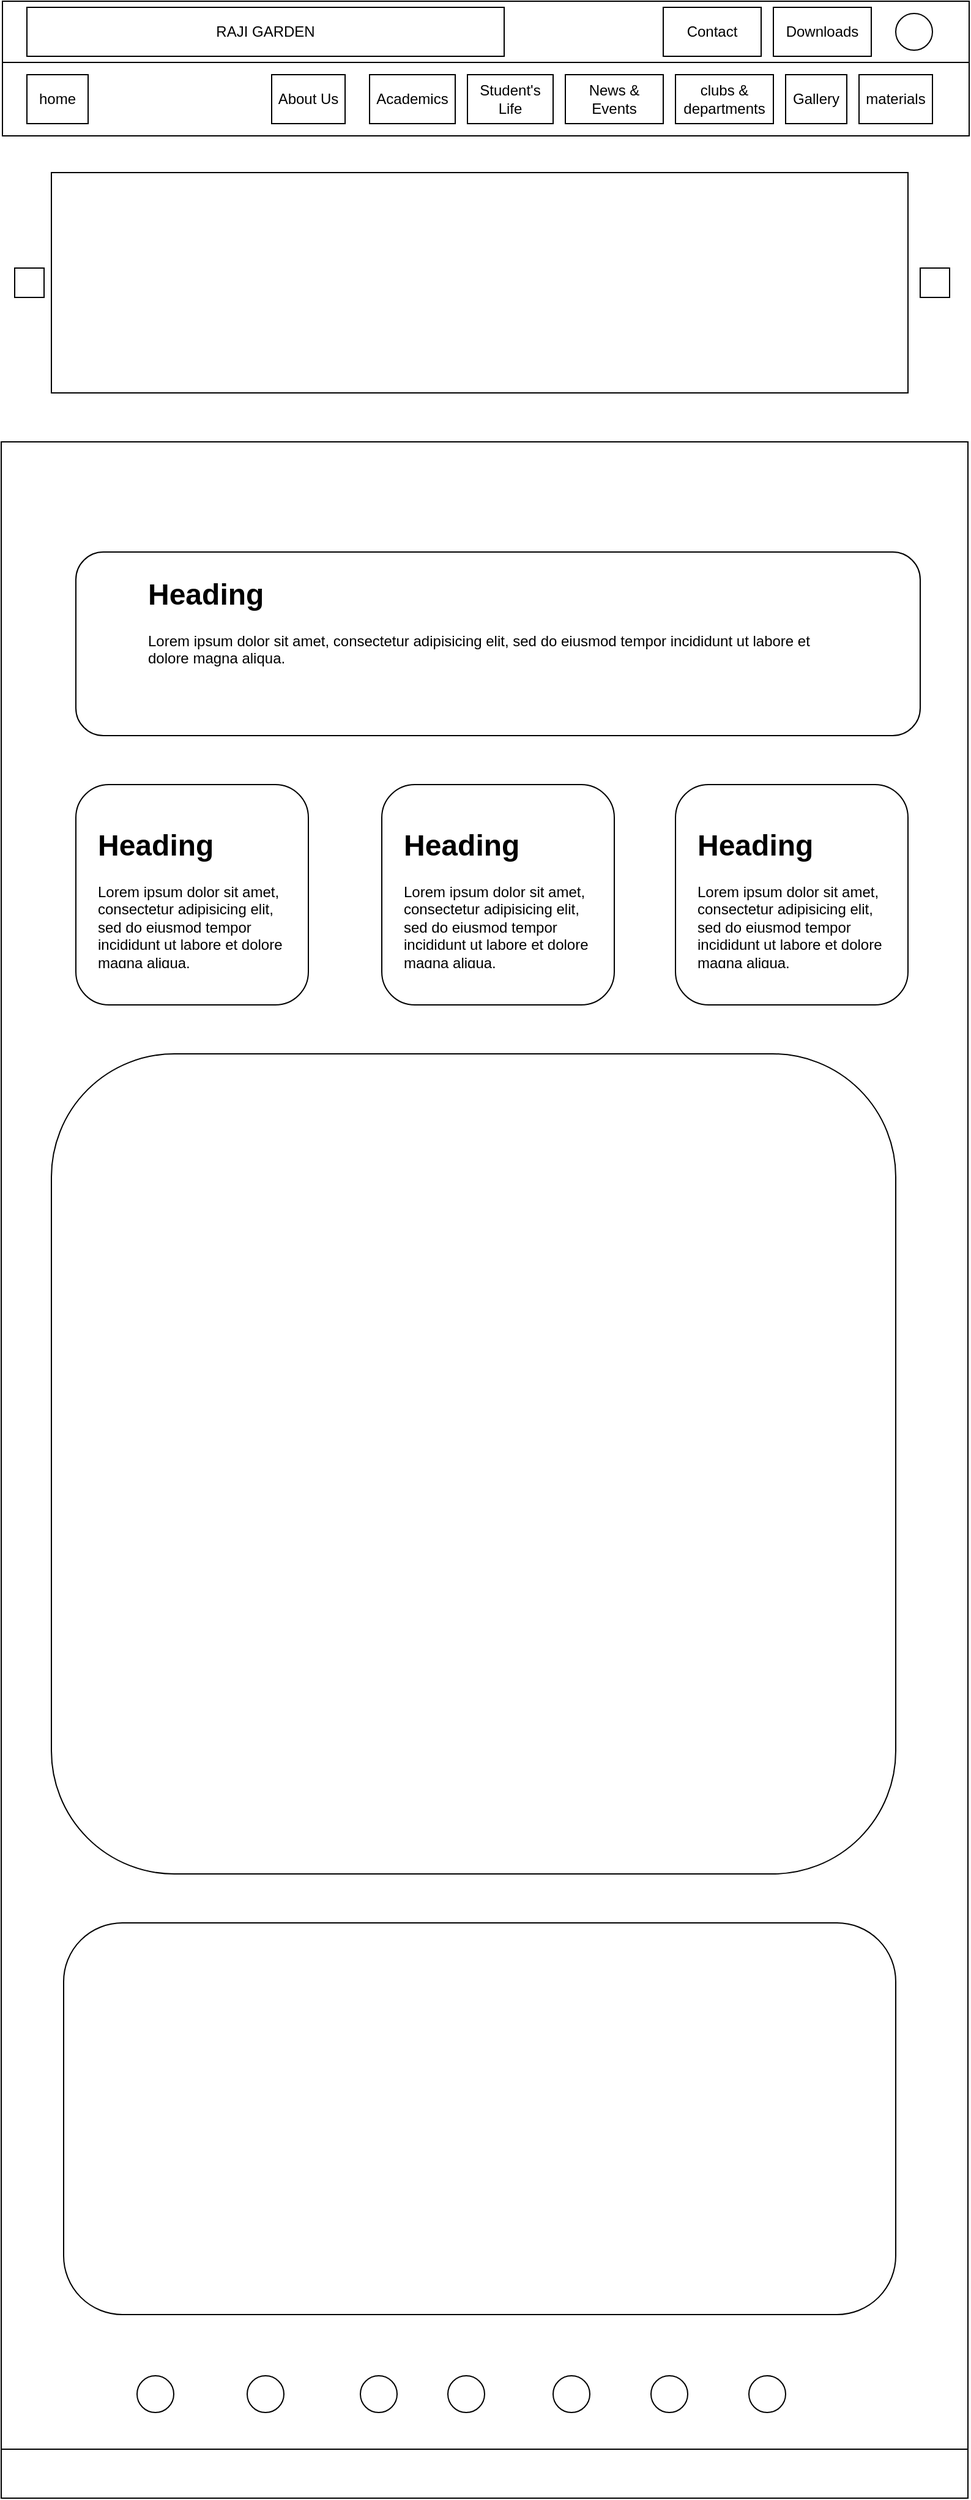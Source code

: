 <mxfile version="18.0.8" type="github"><diagram id="nFc0npHTAtao-3yocKrN" name="Page-1"><mxGraphModel dx="1427" dy="629" grid="1" gridSize="10" guides="1" tooltips="1" connect="1" arrows="1" fold="1" page="1" pageScale="1" pageWidth="827" pageHeight="1169" math="0" shadow="0"><root><mxCell id="0"/><mxCell id="1" parent="0"/><mxCell id="k4tD3nb0E1NjtqeVVozX-3" value="" style="rounded=0;whiteSpace=wrap;html=1;" parent="1" vertex="1"><mxGeometry x="19" y="390" width="790" height="1680" as="geometry"/></mxCell><mxCell id="jSddGvB9Upjfdm6qV6eb-1" value="" style="rounded=0;whiteSpace=wrap;html=1;" parent="1" vertex="1"><mxGeometry x="20" y="30" width="790" height="50" as="geometry"/></mxCell><mxCell id="jSddGvB9Upjfdm6qV6eb-2" value="" style="rounded=0;whiteSpace=wrap;html=1;" parent="1" vertex="1"><mxGeometry x="20" y="80" width="790" height="60" as="geometry"/></mxCell><mxCell id="jSddGvB9Upjfdm6qV6eb-3" value="Gallery" style="rounded=0;whiteSpace=wrap;html=1;" parent="1" vertex="1"><mxGeometry x="660" y="90" width="50" height="40" as="geometry"/></mxCell><mxCell id="jSddGvB9Upjfdm6qV6eb-4" value="News &amp; Events" style="rounded=0;whiteSpace=wrap;html=1;" parent="1" vertex="1"><mxGeometry x="480" y="90" width="80" height="40" as="geometry"/></mxCell><mxCell id="jSddGvB9Upjfdm6qV6eb-5" value="RAJI GARDEN" style="rounded=0;whiteSpace=wrap;html=1;" parent="1" vertex="1"><mxGeometry x="40" y="35" width="390" height="40" as="geometry"/></mxCell><mxCell id="jSddGvB9Upjfdm6qV6eb-6" value="About Us" style="rounded=0;whiteSpace=wrap;html=1;" parent="1" vertex="1"><mxGeometry x="240" y="90" width="60" height="40" as="geometry"/></mxCell><mxCell id="jSddGvB9Upjfdm6qV6eb-7" value="Academics" style="rounded=0;whiteSpace=wrap;html=1;" parent="1" vertex="1"><mxGeometry x="320" y="90" width="70" height="40" as="geometry"/></mxCell><mxCell id="jSddGvB9Upjfdm6qV6eb-8" value="&lt;span style=&quot;&quot;&gt;Student's Life&lt;/span&gt;" style="rounded=0;whiteSpace=wrap;html=1;" parent="1" vertex="1"><mxGeometry x="400" y="90" width="70" height="40" as="geometry"/></mxCell><mxCell id="jSddGvB9Upjfdm6qV6eb-10" value="Downloads" style="rounded=0;whiteSpace=wrap;html=1;" parent="1" vertex="1"><mxGeometry x="650" y="35" width="80" height="40" as="geometry"/></mxCell><mxCell id="jSddGvB9Upjfdm6qV6eb-11" value="Contact" style="rounded=0;whiteSpace=wrap;html=1;" parent="1" vertex="1"><mxGeometry x="560" y="35" width="80" height="40" as="geometry"/></mxCell><mxCell id="jSddGvB9Upjfdm6qV6eb-12" value="&lt;div&gt;clubs &amp;amp; departments&lt;/div&gt;" style="rounded=0;whiteSpace=wrap;html=1;" parent="1" vertex="1"><mxGeometry x="570" y="90" width="80" height="40" as="geometry"/></mxCell><mxCell id="jSddGvB9Upjfdm6qV6eb-13" value="home" style="rounded=0;whiteSpace=wrap;html=1;" parent="1" vertex="1"><mxGeometry x="40" y="90" width="50" height="40" as="geometry"/></mxCell><mxCell id="jSddGvB9Upjfdm6qV6eb-16" value="materials" style="rounded=0;whiteSpace=wrap;html=1;" parent="1" vertex="1"><mxGeometry x="720" y="90" width="60" height="40" as="geometry"/></mxCell><mxCell id="5KwlApKkoeZXWSo-Qxgk-1" value="" style="whiteSpace=wrap;html=1;aspect=fixed;" parent="1" vertex="1"><mxGeometry x="30" y="248" width="24" height="24" as="geometry"/></mxCell><mxCell id="5KwlApKkoeZXWSo-Qxgk-2" value="" style="rounded=0;whiteSpace=wrap;html=1;" parent="1" vertex="1"><mxGeometry x="60" y="170" width="700" height="180" as="geometry"/></mxCell><mxCell id="5KwlApKkoeZXWSo-Qxgk-3" value="" style="whiteSpace=wrap;html=1;aspect=fixed;" parent="1" vertex="1"><mxGeometry x="770" y="248" width="24" height="24" as="geometry"/></mxCell><mxCell id="5KwlApKkoeZXWSo-Qxgk-8" value="" style="ellipse;whiteSpace=wrap;html=1;aspect=fixed;" parent="1" vertex="1"><mxGeometry x="750" y="40" width="30" height="30" as="geometry"/></mxCell><mxCell id="5KwlApKkoeZXWSo-Qxgk-10" value="" style="rounded=1;whiteSpace=wrap;html=1;" parent="1" vertex="1"><mxGeometry x="80" y="480" width="690" height="150" as="geometry"/></mxCell><mxCell id="5KwlApKkoeZXWSo-Qxgk-15" value="" style="rounded=0;whiteSpace=wrap;html=1;" parent="1" vertex="1"><mxGeometry x="19" y="2030" width="790" height="40" as="geometry"/></mxCell><mxCell id="5KwlApKkoeZXWSo-Qxgk-23" value="" style="ellipse;whiteSpace=wrap;html=1;aspect=fixed;" parent="1" vertex="1"><mxGeometry x="130" y="1970" width="30" height="30" as="geometry"/></mxCell><mxCell id="6J4RI8AgOYJiSDraln3s-2" value="" style="rounded=1;whiteSpace=wrap;html=1;" parent="1" vertex="1"><mxGeometry x="60" y="890" width="690" height="670" as="geometry"/></mxCell><mxCell id="6J4RI8AgOYJiSDraln3s-7" value="&lt;h1&gt;Heading&lt;/h1&gt;&lt;p&gt;Lorem ipsum dolor sit amet, consectetur adipisicing elit, sed do eiusmod tempor incididunt ut labore et dolore magna aliqua.&lt;/p&gt;" style="text;html=1;strokeColor=none;fillColor=none;spacing=5;spacingTop=-20;whiteSpace=wrap;overflow=hidden;rounded=0;" parent="1" vertex="1"><mxGeometry x="134" y="495" width="560" height="120" as="geometry"/></mxCell><mxCell id="6J4RI8AgOYJiSDraln3s-10" value="" style="rounded=1;whiteSpace=wrap;html=1;" parent="1" vertex="1"><mxGeometry x="570" y="670" width="190" height="180" as="geometry"/></mxCell><mxCell id="6J4RI8AgOYJiSDraln3s-8" value="&lt;h1&gt;Heading&lt;/h1&gt;&lt;p&gt;Lorem ipsum dolor sit amet, consectetur adipisicing elit, sed do eiusmod tempor incididunt ut labore et dolore magna aliqua.&lt;/p&gt;" style="text;html=1;strokeColor=none;fillColor=none;spacing=5;spacingTop=-20;whiteSpace=wrap;overflow=hidden;rounded=0;" parent="1" vertex="1"><mxGeometry x="582.5" y="700" width="165" height="120" as="geometry"/></mxCell><mxCell id="6J4RI8AgOYJiSDraln3s-21" value="" style="rounded=1;whiteSpace=wrap;html=1;" parent="1" vertex="1"><mxGeometry x="80" y="670" width="190" height="180" as="geometry"/></mxCell><mxCell id="6J4RI8AgOYJiSDraln3s-22" value="&lt;h1&gt;Heading&lt;/h1&gt;&lt;p&gt;Lorem ipsum dolor sit amet, consectetur adipisicing elit, sed do eiusmod tempor incididunt ut labore et dolore magna aliqua.&lt;/p&gt;" style="text;html=1;strokeColor=none;fillColor=none;spacing=5;spacingTop=-20;whiteSpace=wrap;overflow=hidden;rounded=0;" parent="1" vertex="1"><mxGeometry x="92.5" y="700" width="165" height="120" as="geometry"/></mxCell><mxCell id="6J4RI8AgOYJiSDraln3s-25" value="" style="rounded=1;whiteSpace=wrap;html=1;" parent="1" vertex="1"><mxGeometry x="330" y="670" width="190" height="180" as="geometry"/></mxCell><mxCell id="6J4RI8AgOYJiSDraln3s-26" value="&lt;h1&gt;Heading&lt;/h1&gt;&lt;p&gt;Lorem ipsum dolor sit amet, consectetur adipisicing elit, sed do eiusmod tempor incididunt ut labore et dolore magna aliqua.&lt;/p&gt;" style="text;html=1;strokeColor=none;fillColor=none;spacing=5;spacingTop=-20;whiteSpace=wrap;overflow=hidden;rounded=0;" parent="1" vertex="1"><mxGeometry x="342.5" y="700" width="165" height="120" as="geometry"/></mxCell><mxCell id="6J4RI8AgOYJiSDraln3s-29" value="" style="rounded=1;whiteSpace=wrap;html=1;" parent="1" vertex="1"><mxGeometry x="70" y="1600" width="680" height="320" as="geometry"/></mxCell><mxCell id="6J4RI8AgOYJiSDraln3s-30" value="" style="ellipse;whiteSpace=wrap;html=1;aspect=fixed;" parent="1" vertex="1"><mxGeometry x="220" y="1970" width="30" height="30" as="geometry"/></mxCell><mxCell id="6J4RI8AgOYJiSDraln3s-31" value="" style="ellipse;whiteSpace=wrap;html=1;aspect=fixed;" parent="1" vertex="1"><mxGeometry x="630" y="1970" width="30" height="30" as="geometry"/></mxCell><mxCell id="6J4RI8AgOYJiSDraln3s-32" value="" style="ellipse;whiteSpace=wrap;html=1;aspect=fixed;" parent="1" vertex="1"><mxGeometry x="550" y="1970" width="30" height="30" as="geometry"/></mxCell><mxCell id="6J4RI8AgOYJiSDraln3s-33" value="" style="ellipse;whiteSpace=wrap;html=1;aspect=fixed;" parent="1" vertex="1"><mxGeometry x="470" y="1970" width="30" height="30" as="geometry"/></mxCell><mxCell id="6J4RI8AgOYJiSDraln3s-34" value="" style="ellipse;whiteSpace=wrap;html=1;aspect=fixed;" parent="1" vertex="1"><mxGeometry x="384" y="1970" width="30" height="30" as="geometry"/></mxCell><mxCell id="6J4RI8AgOYJiSDraln3s-35" value="" style="ellipse;whiteSpace=wrap;html=1;aspect=fixed;" parent="1" vertex="1"><mxGeometry x="312.5" y="1970" width="30" height="30" as="geometry"/></mxCell></root></mxGraphModel></diagram></mxfile>
